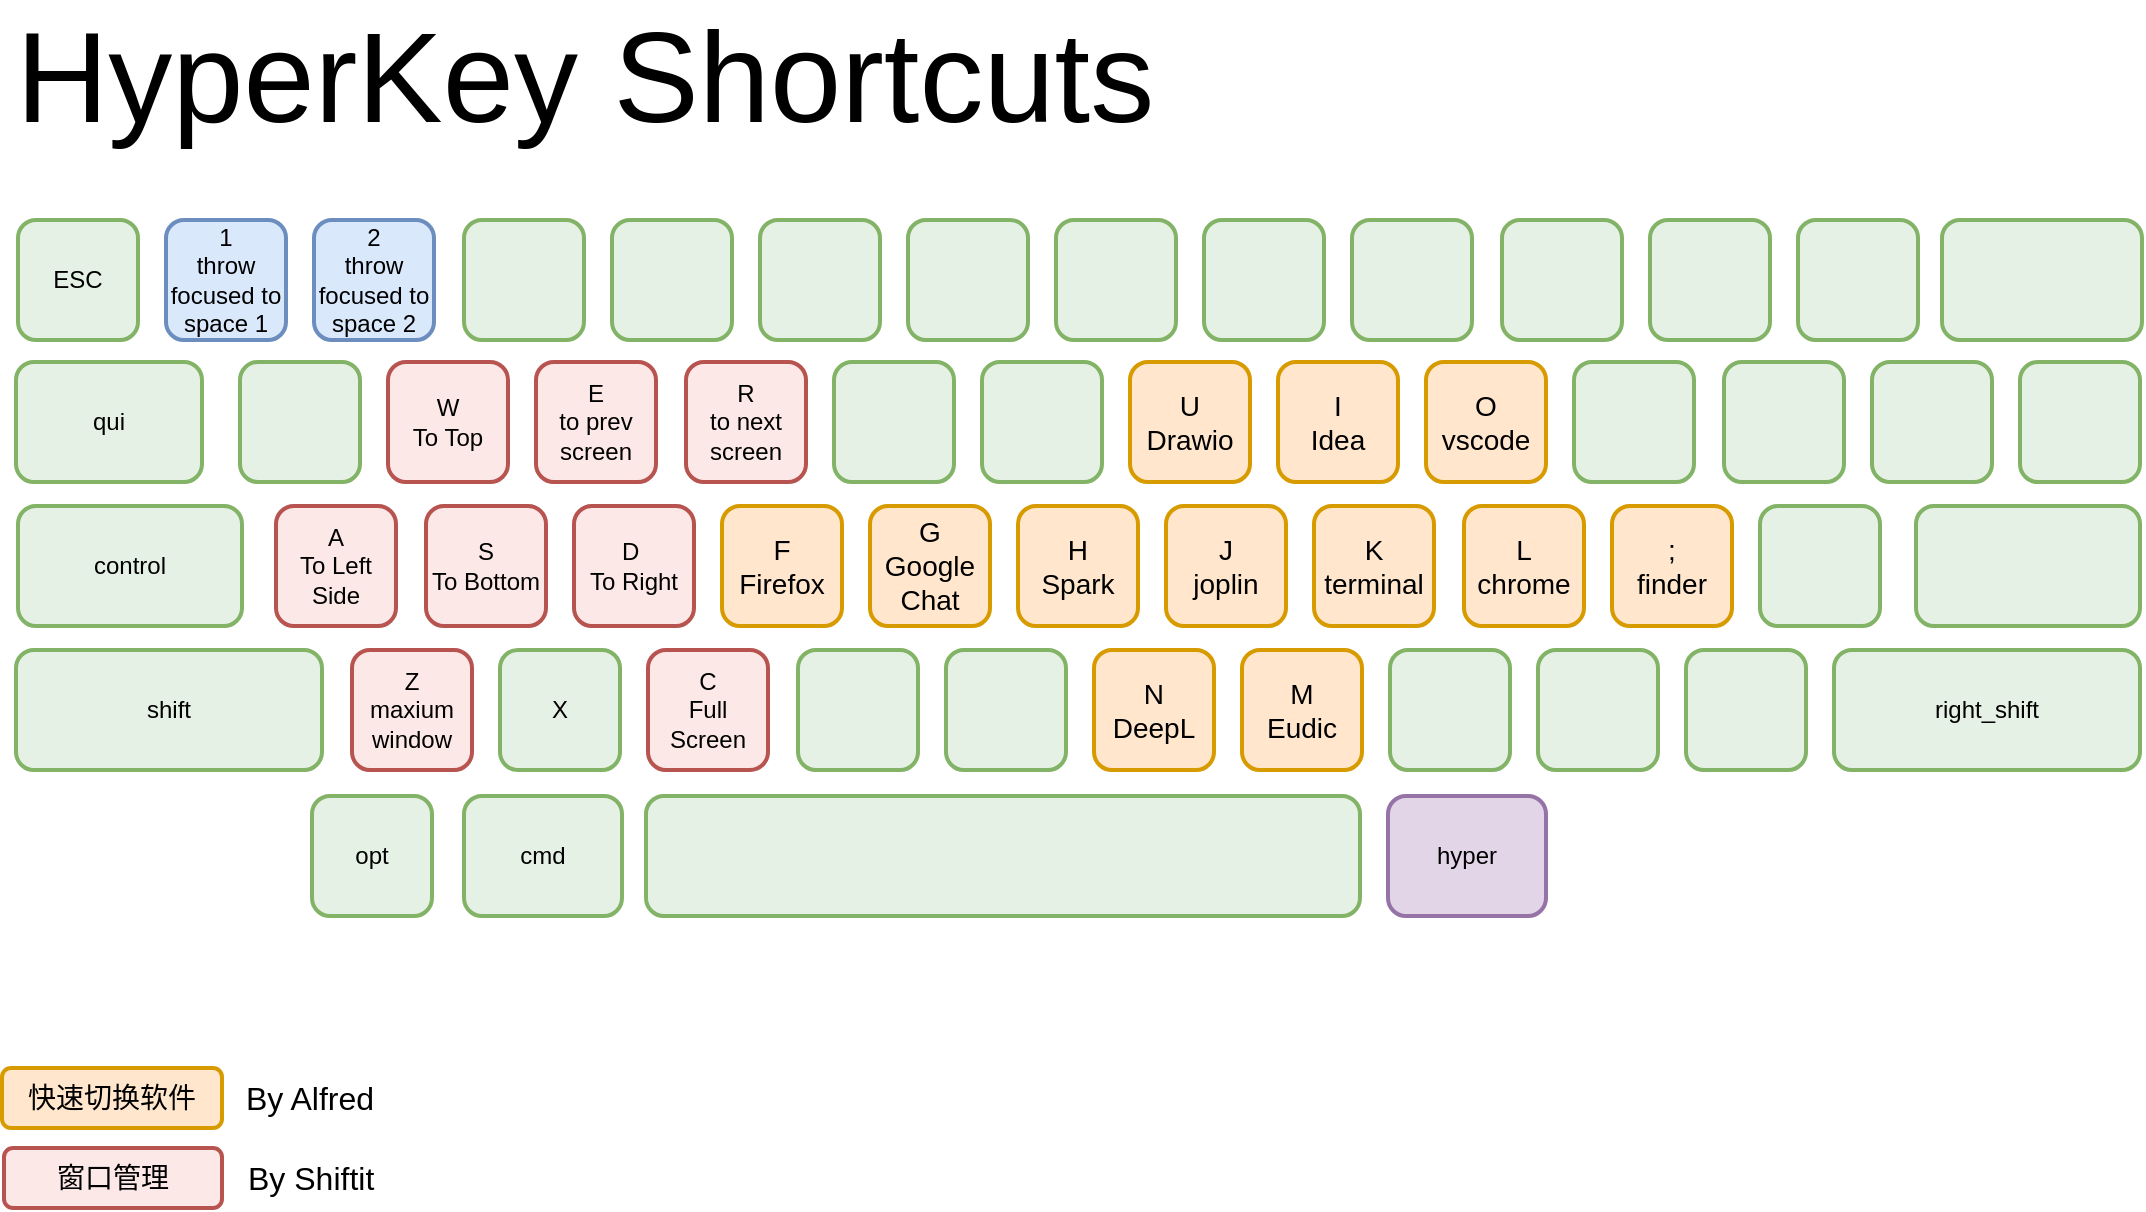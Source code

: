 <mxfile>
    <diagram id="BfZDdQ8K7SHkP8j6GseF" name="Page-1">
        <mxGraphModel dx="999" dy="700" grid="1" gridSize="10" guides="1" tooltips="1" connect="1" arrows="1" fold="1" page="1" pageScale="1" pageWidth="850" pageHeight="1100" math="0" shadow="0">
            <root>
                <mxCell id="0"/>
                <mxCell id="1" parent="0"/>
                <mxCell id="D1Z70N_V1F2x2BAWec8G-1" value="ESC" style="rounded=1;whiteSpace=wrap;html=1;strokeWidth=2;fillColor=#D5E8D499;strokeColor=#82b366;" parent="1" vertex="1">
                    <mxGeometry x="128" y="426" width="60" height="60" as="geometry"/>
                </mxCell>
                <mxCell id="D1Z70N_V1F2x2BAWec8G-2" value="" style="rounded=1;whiteSpace=wrap;html=1;strokeWidth=2;fillColor=#D5E8D499;strokeColor=#82b366;" parent="1" vertex="1">
                    <mxGeometry x="1018" y="426" width="60" height="60" as="geometry"/>
                </mxCell>
                <mxCell id="D1Z70N_V1F2x2BAWec8G-3" value="1&lt;br style=&quot;font-size: 12px;&quot;&gt;throw focused to space 1" style="rounded=1;whiteSpace=wrap;html=1;strokeWidth=2;fillColor=#dae8fc;strokeColor=#6c8ebf;fontSize=12;" parent="1" vertex="1">
                    <mxGeometry x="202" y="426" width="60" height="60" as="geometry"/>
                </mxCell>
                <mxCell id="D1Z70N_V1F2x2BAWec8G-4" value="2&lt;br style=&quot;font-size: 12px;&quot;&gt;throw focused to space 2" style="rounded=1;whiteSpace=wrap;html=1;strokeWidth=2;fillColor=#dae8fc;strokeColor=#6c8ebf;fontSize=12;" parent="1" vertex="1">
                    <mxGeometry x="276" y="426" width="60" height="60" as="geometry"/>
                </mxCell>
                <mxCell id="D1Z70N_V1F2x2BAWec8G-5" value="" style="rounded=1;whiteSpace=wrap;html=1;strokeWidth=2;fillColor=#D5E8D499;strokeColor=#82b366;" parent="1" vertex="1">
                    <mxGeometry x="351" y="426" width="60" height="60" as="geometry"/>
                </mxCell>
                <mxCell id="D1Z70N_V1F2x2BAWec8G-6" value="" style="rounded=1;whiteSpace=wrap;html=1;strokeWidth=2;fillColor=#D5E8D499;strokeColor=#82b366;" parent="1" vertex="1">
                    <mxGeometry x="425" y="426" width="60" height="60" as="geometry"/>
                </mxCell>
                <mxCell id="D1Z70N_V1F2x2BAWec8G-7" value="" style="rounded=1;whiteSpace=wrap;html=1;strokeWidth=2;fillColor=#D5E8D499;strokeColor=#82b366;" parent="1" vertex="1">
                    <mxGeometry x="499" y="426" width="60" height="60" as="geometry"/>
                </mxCell>
                <mxCell id="D1Z70N_V1F2x2BAWec8G-8" value="" style="rounded=1;whiteSpace=wrap;html=1;strokeWidth=2;fillColor=#D5E8D499;strokeColor=#82b366;" parent="1" vertex="1">
                    <mxGeometry x="573" y="426" width="60" height="60" as="geometry"/>
                </mxCell>
                <mxCell id="D1Z70N_V1F2x2BAWec8G-9" value="" style="rounded=1;whiteSpace=wrap;html=1;strokeWidth=2;fillColor=#D5E8D499;strokeColor=#82b366;" parent="1" vertex="1">
                    <mxGeometry x="647" y="426" width="60" height="60" as="geometry"/>
                </mxCell>
                <mxCell id="D1Z70N_V1F2x2BAWec8G-10" value="" style="rounded=1;whiteSpace=wrap;html=1;strokeWidth=2;fillColor=#D5E8D499;strokeColor=#82b366;" parent="1" vertex="1">
                    <mxGeometry x="795" y="426" width="60" height="60" as="geometry"/>
                </mxCell>
                <mxCell id="D1Z70N_V1F2x2BAWec8G-11" value="" style="rounded=1;whiteSpace=wrap;html=1;strokeWidth=2;fillColor=#D5E8D499;strokeColor=#82b366;" parent="1" vertex="1">
                    <mxGeometry x="944" y="426" width="60" height="60" as="geometry"/>
                </mxCell>
                <mxCell id="D1Z70N_V1F2x2BAWec8G-12" value="" style="rounded=1;whiteSpace=wrap;html=1;strokeWidth=2;fillColor=#D5E8D499;strokeColor=#82b366;" parent="1" vertex="1">
                    <mxGeometry x="721" y="426" width="60" height="60" as="geometry"/>
                </mxCell>
                <mxCell id="D1Z70N_V1F2x2BAWec8G-13" value="" style="rounded=1;whiteSpace=wrap;html=1;strokeWidth=2;fillColor=#D5E8D499;strokeColor=#82b366;" parent="1" vertex="1">
                    <mxGeometry x="870" y="426" width="60" height="60" as="geometry"/>
                </mxCell>
                <mxCell id="D1Z70N_V1F2x2BAWec8G-14" value="" style="rounded=1;whiteSpace=wrap;html=1;strokeWidth=2;fillColor=#D5E8D499;strokeColor=#82b366;" parent="1" vertex="1">
                    <mxGeometry x="239" y="497" width="60" height="60" as="geometry"/>
                </mxCell>
                <mxCell id="D1Z70N_V1F2x2BAWec8G-15" value="" style="rounded=1;whiteSpace=wrap;html=1;strokeWidth=2;fillColor=#D5E8D499;strokeColor=#82b366;" parent="1" vertex="1">
                    <mxGeometry x="1129" y="497" width="60" height="60" as="geometry"/>
                </mxCell>
                <mxCell id="D1Z70N_V1F2x2BAWec8G-16" value="W&lt;br style=&quot;font-size: 12px&quot;&gt;To Top" style="rounded=1;whiteSpace=wrap;html=1;strokeWidth=2;fillColor=#F8CECC77;strokeColor=#b85450;fontSize=12;" parent="1" vertex="1">
                    <mxGeometry x="313" y="497" width="60" height="60" as="geometry"/>
                </mxCell>
                <mxCell id="D1Z70N_V1F2x2BAWec8G-17" value="E&lt;br style=&quot;font-size: 12px;&quot;&gt;to prev&lt;br style=&quot;font-size: 12px;&quot;&gt;screen" style="rounded=1;whiteSpace=wrap;html=1;strokeWidth=2;fillColor=#F8CECC77;strokeColor=#b85450;fontSize=12;" parent="1" vertex="1">
                    <mxGeometry x="387" y="497" width="60" height="60" as="geometry"/>
                </mxCell>
                <mxCell id="D1Z70N_V1F2x2BAWec8G-18" value="R&lt;br style=&quot;font-size: 12px;&quot;&gt;to next screen" style="rounded=1;whiteSpace=wrap;html=1;strokeWidth=2;fillColor=#F8CECC77;strokeColor=#b85450;fontSize=12;" parent="1" vertex="1">
                    <mxGeometry x="462" y="497" width="60" height="60" as="geometry"/>
                </mxCell>
                <mxCell id="D1Z70N_V1F2x2BAWec8G-19" value="" style="rounded=1;whiteSpace=wrap;html=1;strokeWidth=2;fillColor=#D5E8D499;strokeColor=#82b366;" parent="1" vertex="1">
                    <mxGeometry x="536" y="497" width="60" height="60" as="geometry"/>
                </mxCell>
                <mxCell id="D1Z70N_V1F2x2BAWec8G-20" value="" style="rounded=1;whiteSpace=wrap;html=1;strokeWidth=2;fillColor=#D5E8D499;strokeColor=#82b366;" parent="1" vertex="1">
                    <mxGeometry x="610" y="497" width="60" height="60" as="geometry"/>
                </mxCell>
                <mxCell id="D1Z70N_V1F2x2BAWec8G-21" value="U&lt;br style=&quot;font-size: 14px;&quot;&gt;Drawio" style="rounded=1;whiteSpace=wrap;html=1;strokeWidth=2;fillColor=#ffe6cc;strokeColor=#d79b00;fontSize=14;" parent="1" vertex="1">
                    <mxGeometry x="684" y="497" width="60" height="60" as="geometry"/>
                </mxCell>
                <mxCell id="D1Z70N_V1F2x2BAWec8G-22" value="I&lt;br style=&quot;font-size: 14px;&quot;&gt;Idea" style="rounded=1;whiteSpace=wrap;html=1;strokeWidth=2;fillColor=#ffe6cc;strokeColor=#d79b00;fontSize=14;" parent="1" vertex="1">
                    <mxGeometry x="758" y="497" width="60" height="60" as="geometry"/>
                </mxCell>
                <mxCell id="D1Z70N_V1F2x2BAWec8G-23" value="" style="rounded=1;whiteSpace=wrap;html=1;strokeWidth=2;fillColor=#D5E8D499;strokeColor=#82b366;" parent="1" vertex="1">
                    <mxGeometry x="906" y="497" width="60" height="60" as="geometry"/>
                </mxCell>
                <mxCell id="D1Z70N_V1F2x2BAWec8G-24" value="" style="rounded=1;whiteSpace=wrap;html=1;strokeWidth=2;fillColor=#D5E8D499;strokeColor=#82b366;" parent="1" vertex="1">
                    <mxGeometry x="1055" y="497" width="60" height="60" as="geometry"/>
                </mxCell>
                <mxCell id="D1Z70N_V1F2x2BAWec8G-25" value="O&lt;br style=&quot;font-size: 14px;&quot;&gt;vscode" style="rounded=1;whiteSpace=wrap;html=1;strokeWidth=2;fillColor=#ffe6cc;strokeColor=#d79b00;fontSize=14;" parent="1" vertex="1">
                    <mxGeometry x="832" y="497" width="60" height="60" as="geometry"/>
                </mxCell>
                <mxCell id="D1Z70N_V1F2x2BAWec8G-26" value="" style="rounded=1;whiteSpace=wrap;html=1;strokeWidth=2;fillColor=#D5E8D499;strokeColor=#82b366;" parent="1" vertex="1">
                    <mxGeometry x="981" y="497" width="60" height="60" as="geometry"/>
                </mxCell>
                <mxCell id="D1Z70N_V1F2x2BAWec8G-27" value="control" style="rounded=1;whiteSpace=wrap;html=1;strokeWidth=2;fillColor=#D5E8D499;strokeColor=#82b366;" parent="1" vertex="1">
                    <mxGeometry x="128" y="569" width="112" height="60" as="geometry"/>
                </mxCell>
                <mxCell id="D1Z70N_V1F2x2BAWec8G-28" value="" style="rounded=1;whiteSpace=wrap;html=1;strokeWidth=2;fillColor=#D5E8D499;strokeColor=#82b366;" parent="1" vertex="1">
                    <mxGeometry x="999" y="569" width="60" height="60" as="geometry"/>
                </mxCell>
                <mxCell id="D1Z70N_V1F2x2BAWec8G-29" value="A&lt;br style=&quot;font-size: 12px&quot;&gt;To Left Side" style="rounded=1;whiteSpace=wrap;html=1;strokeWidth=2;fillColor=#F8CECC77;strokeColor=#b85450;fontSize=12;" parent="1" vertex="1">
                    <mxGeometry x="257" y="569" width="60" height="60" as="geometry"/>
                </mxCell>
                <mxCell id="D1Z70N_V1F2x2BAWec8G-30" value="S&lt;br style=&quot;font-size: 12px&quot;&gt;To Bottom" style="rounded=1;whiteSpace=wrap;html=1;strokeWidth=2;fillColor=#F8CECC77;strokeColor=#b85450;fontSize=12;" parent="1" vertex="1">
                    <mxGeometry x="332" y="569" width="60" height="60" as="geometry"/>
                </mxCell>
                <mxCell id="D1Z70N_V1F2x2BAWec8G-31" value="D&amp;nbsp;&lt;br style=&quot;font-size: 12px&quot;&gt;To Right" style="rounded=1;whiteSpace=wrap;html=1;strokeWidth=2;fillColor=#F8CECC77;strokeColor=#b85450;fontSize=12;" parent="1" vertex="1">
                    <mxGeometry x="406" y="569" width="60" height="60" as="geometry"/>
                </mxCell>
                <mxCell id="D1Z70N_V1F2x2BAWec8G-32" value="F&lt;br style=&quot;font-size: 14px;&quot;&gt;Firefox" style="rounded=1;whiteSpace=wrap;html=1;strokeWidth=2;fillColor=#ffe6cc;strokeColor=#d79b00;fontSize=14;" parent="1" vertex="1">
                    <mxGeometry x="480" y="569" width="60" height="60" as="geometry"/>
                </mxCell>
                <mxCell id="D1Z70N_V1F2x2BAWec8G-33" value="G&lt;br&gt;Google&lt;br&gt;Chat" style="rounded=1;whiteSpace=wrap;html=1;strokeWidth=2;fillColor=#ffe6cc;strokeColor=#d79b00;fontSize=14;" parent="1" vertex="1">
                    <mxGeometry x="554" y="569" width="60" height="60" as="geometry"/>
                </mxCell>
                <mxCell id="D1Z70N_V1F2x2BAWec8G-34" value="H&lt;br&gt;Spark" style="rounded=1;whiteSpace=wrap;html=1;strokeWidth=2;fillColor=#ffe6cc;strokeColor=#d79b00;fontSize=14;" parent="1" vertex="1">
                    <mxGeometry x="628" y="569" width="60" height="60" as="geometry"/>
                </mxCell>
                <mxCell id="D1Z70N_V1F2x2BAWec8G-35" value="K&lt;br style=&quot;font-size: 14px;&quot;&gt;terminal" style="rounded=1;whiteSpace=wrap;html=1;strokeWidth=2;fillColor=#ffe6cc;strokeColor=#d79b00;fontSize=14;" parent="1" vertex="1">
                    <mxGeometry x="776" y="569" width="60" height="60" as="geometry"/>
                </mxCell>
                <mxCell id="D1Z70N_V1F2x2BAWec8G-36" value=";&lt;br style=&quot;font-size: 14px;&quot;&gt;finder" style="rounded=1;whiteSpace=wrap;html=1;strokeWidth=2;fillColor=#ffe6cc;strokeColor=#d79b00;fontSize=14;" parent="1" vertex="1">
                    <mxGeometry x="925" y="569" width="60" height="60" as="geometry"/>
                </mxCell>
                <mxCell id="D1Z70N_V1F2x2BAWec8G-37" value="J&lt;br style=&quot;font-size: 14px;&quot;&gt;joplin" style="rounded=1;whiteSpace=wrap;html=1;strokeWidth=2;fillColor=#ffe6cc;strokeColor=#d79b00;fontSize=14;" parent="1" vertex="1">
                    <mxGeometry x="702" y="569" width="60" height="60" as="geometry"/>
                </mxCell>
                <mxCell id="D1Z70N_V1F2x2BAWec8G-38" value="L&lt;br style=&quot;font-size: 14px;&quot;&gt;chrome" style="rounded=1;whiteSpace=wrap;html=1;strokeWidth=2;fillColor=#ffe6cc;strokeColor=#d79b00;fontSize=14;" parent="1" vertex="1">
                    <mxGeometry x="851" y="569" width="60" height="60" as="geometry"/>
                </mxCell>
                <mxCell id="D1Z70N_V1F2x2BAWec8G-39" value="Z&lt;br style=&quot;font-size: 12px&quot;&gt;maxium window" style="rounded=1;whiteSpace=wrap;html=1;strokeWidth=2;fillColor=#F8CECC77;strokeColor=#b85450;fontSize=12;" parent="1" vertex="1">
                    <mxGeometry x="295" y="641" width="60" height="60" as="geometry"/>
                </mxCell>
                <mxCell id="D1Z70N_V1F2x2BAWec8G-40" value="X" style="rounded=1;whiteSpace=wrap;html=1;strokeWidth=2;fillColor=#D5E8D499;strokeColor=#82b366;fontSize=12;" parent="1" vertex="1">
                    <mxGeometry x="369" y="641" width="60" height="60" as="geometry"/>
                </mxCell>
                <mxCell id="D1Z70N_V1F2x2BAWec8G-41" value="C&lt;br style=&quot;font-size: 12px&quot;&gt;Full Screen" style="rounded=1;whiteSpace=wrap;html=1;strokeWidth=2;fillColor=#F8CECC77;strokeColor=#b85450;fontSize=12;" parent="1" vertex="1">
                    <mxGeometry x="443" y="641" width="60" height="60" as="geometry"/>
                </mxCell>
                <mxCell id="D1Z70N_V1F2x2BAWec8G-42" value="" style="rounded=1;whiteSpace=wrap;html=1;strokeWidth=2;fillColor=#D5E8D499;strokeColor=#82b366;" parent="1" vertex="1">
                    <mxGeometry x="518" y="641" width="60" height="60" as="geometry"/>
                </mxCell>
                <mxCell id="D1Z70N_V1F2x2BAWec8G-43" value="" style="rounded=1;whiteSpace=wrap;html=1;strokeWidth=2;fillColor=#D5E8D499;strokeColor=#82b366;" parent="1" vertex="1">
                    <mxGeometry x="592" y="641" width="60" height="60" as="geometry"/>
                </mxCell>
                <mxCell id="D1Z70N_V1F2x2BAWec8G-44" value="N&lt;br style=&quot;font-size: 14px;&quot;&gt;DeepL" style="rounded=1;whiteSpace=wrap;html=1;strokeWidth=2;fillColor=#ffe6cc;strokeColor=#d79b00;fontSize=14;" parent="1" vertex="1">
                    <mxGeometry x="666" y="641" width="60" height="60" as="geometry"/>
                </mxCell>
                <mxCell id="D1Z70N_V1F2x2BAWec8G-45" value="M&lt;br style=&quot;font-size: 14px;&quot;&gt;Eudic" style="rounded=1;whiteSpace=wrap;html=1;strokeWidth=2;fillColor=#ffe6cc;strokeColor=#d79b00;fontSize=14;" parent="1" vertex="1">
                    <mxGeometry x="740" y="641" width="60" height="60" as="geometry"/>
                </mxCell>
                <mxCell id="D1Z70N_V1F2x2BAWec8G-46" value="" style="rounded=1;whiteSpace=wrap;html=1;strokeWidth=2;fillColor=#D5E8D499;strokeColor=#82b366;fontSize=12;" parent="1" vertex="1">
                    <mxGeometry x="814" y="641" width="60" height="60" as="geometry"/>
                </mxCell>
                <mxCell id="D1Z70N_V1F2x2BAWec8G-47" value="" style="rounded=1;whiteSpace=wrap;html=1;strokeWidth=2;fillColor=#D5E8D499;strokeColor=#82b366;" parent="1" vertex="1">
                    <mxGeometry x="962" y="641" width="60" height="60" as="geometry"/>
                </mxCell>
                <mxCell id="D1Z70N_V1F2x2BAWec8G-48" value="" style="rounded=1;whiteSpace=wrap;html=1;strokeWidth=2;fillColor=#D5E8D499;strokeColor=#82b366;" parent="1" vertex="1">
                    <mxGeometry x="888" y="641" width="60" height="60" as="geometry"/>
                </mxCell>
                <mxCell id="D1Z70N_V1F2x2BAWec8G-49" value="qui" style="rounded=1;whiteSpace=wrap;html=1;strokeWidth=2;fillColor=#D5E8D499;strokeColor=#82b366;" parent="1" vertex="1">
                    <mxGeometry x="127" y="497" width="93" height="60" as="geometry"/>
                </mxCell>
                <mxCell id="D1Z70N_V1F2x2BAWec8G-50" value="shift" style="rounded=1;whiteSpace=wrap;html=1;strokeWidth=2;fillColor=#D5E8D499;strokeColor=#82b366;" parent="1" vertex="1">
                    <mxGeometry x="127" y="641" width="153" height="60" as="geometry"/>
                </mxCell>
                <mxCell id="D1Z70N_V1F2x2BAWec8G-51" value="" style="rounded=1;whiteSpace=wrap;html=1;strokeWidth=2;fillColor=#D5E8D499;strokeColor=#82b366;" parent="1" vertex="1">
                    <mxGeometry x="442" y="714" width="357" height="60" as="geometry"/>
                </mxCell>
                <mxCell id="D1Z70N_V1F2x2BAWec8G-52" value="" style="rounded=1;whiteSpace=wrap;html=1;strokeWidth=2;fillColor=#D5E8D499;strokeColor=#82b366;" parent="1" vertex="1">
                    <mxGeometry x="1077" y="569" width="112" height="60" as="geometry"/>
                </mxCell>
                <mxCell id="D1Z70N_V1F2x2BAWec8G-53" value="right_shift" style="rounded=1;whiteSpace=wrap;html=1;strokeWidth=2;fillColor=#D5E8D499;strokeColor=#82b366;" parent="1" vertex="1">
                    <mxGeometry x="1036" y="641" width="153" height="60" as="geometry"/>
                </mxCell>
                <mxCell id="D1Z70N_V1F2x2BAWec8G-54" value="opt" style="rounded=1;whiteSpace=wrap;html=1;strokeWidth=2;fillColor=#D5E8D499;strokeColor=#82b366;" parent="1" vertex="1">
                    <mxGeometry x="275" y="714" width="60" height="60" as="geometry"/>
                </mxCell>
                <mxCell id="D1Z70N_V1F2x2BAWec8G-55" value="cmd" style="rounded=1;whiteSpace=wrap;html=1;strokeWidth=2;fillColor=#D5E8D499;strokeColor=#82b366;" parent="1" vertex="1">
                    <mxGeometry x="351" y="714" width="79" height="60" as="geometry"/>
                </mxCell>
                <mxCell id="D1Z70N_V1F2x2BAWec8G-56" value="hyper" style="rounded=1;whiteSpace=wrap;html=1;strokeWidth=2;fillColor=#e1d5e7;strokeColor=#9673a6;" parent="1" vertex="1">
                    <mxGeometry x="813" y="714" width="79" height="60" as="geometry"/>
                </mxCell>
                <mxCell id="D1Z70N_V1F2x2BAWec8G-57" value="" style="rounded=1;whiteSpace=wrap;html=1;strokeWidth=2;fillColor=#D5E8D499;strokeColor=#82b366;" parent="1" vertex="1">
                    <mxGeometry x="1090" y="426" width="100" height="60" as="geometry"/>
                </mxCell>
                <mxCell id="D1Z70N_V1F2x2BAWec8G-345" value="&lt;font&gt;&lt;font style=&quot;font-size: 64px&quot;&gt;HyperKey Shortcuts&lt;/font&gt;&lt;br&gt;&lt;/font&gt;" style="text;html=1;strokeColor=none;fillColor=none;align=center;verticalAlign=middle;whiteSpace=wrap;rounded=0;opacity=10;" parent="1" vertex="1">
                    <mxGeometry x="121" y="340" width="581" height="30" as="geometry"/>
                </mxCell>
                <mxCell id="D1Z70N_V1F2x2BAWec8G-404" value="快速切换软件" style="rounded=1;whiteSpace=wrap;html=1;strokeWidth=2;fillColor=#ffe6cc;strokeColor=#d79b00;fontSize=14;" parent="1" vertex="1">
                    <mxGeometry x="120" y="850" width="110" height="30" as="geometry"/>
                </mxCell>
                <mxCell id="13" value="&lt;span style=&quot;font-size: 16px&quot;&gt;By Alfred&lt;/span&gt;" style="text;html=1;strokeColor=none;fillColor=none;align=left;verticalAlign=middle;whiteSpace=wrap;rounded=0;" parent="1" vertex="1">
                    <mxGeometry x="240" y="855" width="100" height="20" as="geometry"/>
                </mxCell>
                <mxCell id="14" value="&lt;font style=&quot;font-size: 14px&quot;&gt;窗口管理&lt;/font&gt;" style="rounded=1;whiteSpace=wrap;html=1;strokeWidth=2;fillColor=#F8CECC77;strokeColor=#b85450;fontSize=12;" parent="1" vertex="1">
                    <mxGeometry x="121" y="890" width="109" height="30" as="geometry"/>
                </mxCell>
                <mxCell id="17" value="&lt;span style=&quot;font-size: 16px&quot;&gt;By Shiftit&lt;/span&gt;" style="text;html=1;strokeColor=none;fillColor=none;align=left;verticalAlign=middle;whiteSpace=wrap;rounded=0;" parent="1" vertex="1">
                    <mxGeometry x="240.5" y="895" width="131" height="20" as="geometry"/>
                </mxCell>
            </root>
        </mxGraphModel>
    </diagram>
</mxfile>